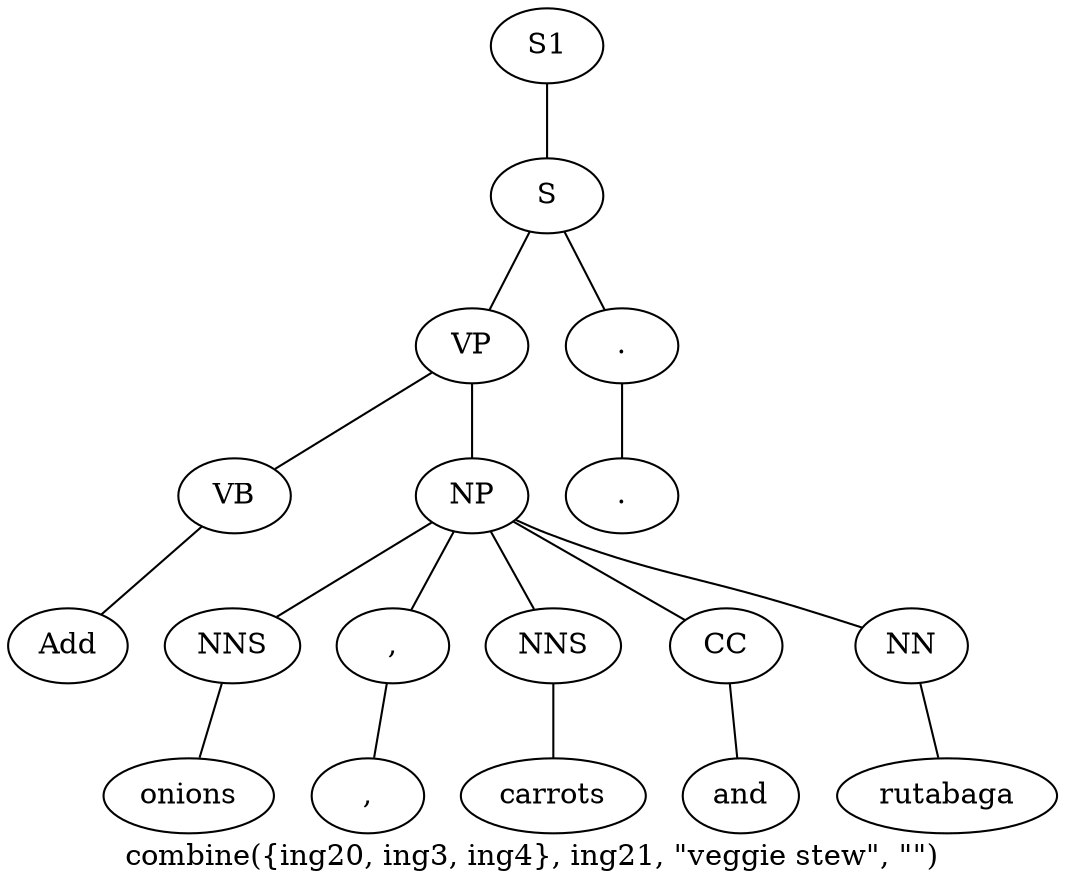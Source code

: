 graph SyntaxGraph {
	label = "combine({ing20, ing3, ing4}, ing21, \"veggie stew\", \"\")";
	Node0 [label="S1"];
	Node1 [label="S"];
	Node2 [label="VP"];
	Node3 [label="VB"];
	Node4 [label="Add"];
	Node5 [label="NP"];
	Node6 [label="NNS"];
	Node7 [label="onions"];
	Node8 [label=","];
	Node9 [label=","];
	Node10 [label="NNS"];
	Node11 [label="carrots"];
	Node12 [label="CC"];
	Node13 [label="and"];
	Node14 [label="NN"];
	Node15 [label="rutabaga"];
	Node16 [label="."];
	Node17 [label="."];

	Node0 -- Node1;
	Node1 -- Node2;
	Node1 -- Node16;
	Node2 -- Node3;
	Node2 -- Node5;
	Node3 -- Node4;
	Node5 -- Node6;
	Node5 -- Node8;
	Node5 -- Node10;
	Node5 -- Node12;
	Node5 -- Node14;
	Node6 -- Node7;
	Node8 -- Node9;
	Node10 -- Node11;
	Node12 -- Node13;
	Node14 -- Node15;
	Node16 -- Node17;
}
